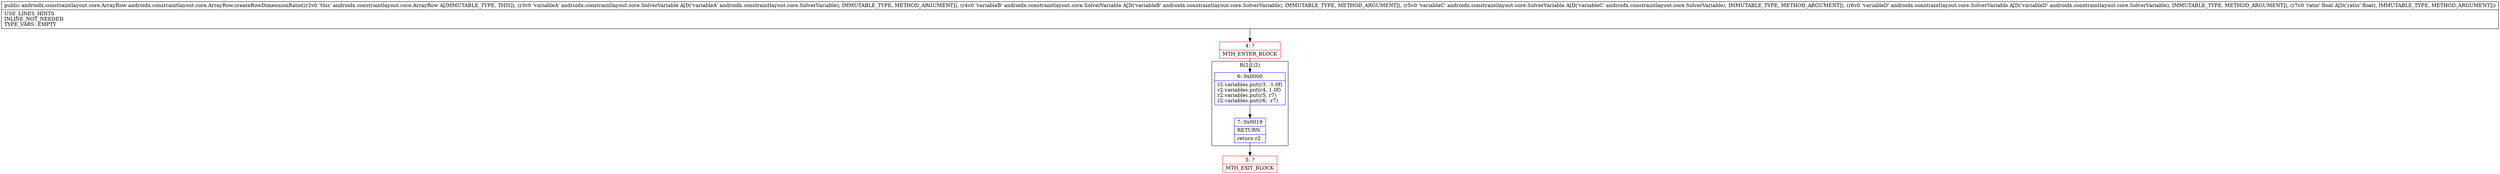 digraph "CFG forandroidx.constraintlayout.core.ArrayRow.createRowDimensionRatio(Landroidx\/constraintlayout\/core\/SolverVariable;Landroidx\/constraintlayout\/core\/SolverVariable;Landroidx\/constraintlayout\/core\/SolverVariable;Landroidx\/constraintlayout\/core\/SolverVariable;F)Landroidx\/constraintlayout\/core\/ArrayRow;" {
subgraph cluster_Region_510616908 {
label = "R(2:1|2)";
node [shape=record,color=blue];
Node_6 [shape=record,label="{6\:\ 0x0000|r2.variables.put(r3, \-1.0f)\lr2.variables.put(r4, 1.0f)\lr2.variables.put(r5, r7)\lr2.variables.put(r6, \-r7)\l}"];
Node_7 [shape=record,label="{7\:\ 0x0019|RETURN\l|return r2\l}"];
}
Node_4 [shape=record,color=red,label="{4\:\ ?|MTH_ENTER_BLOCK\l}"];
Node_5 [shape=record,color=red,label="{5\:\ ?|MTH_EXIT_BLOCK\l}"];
MethodNode[shape=record,label="{public androidx.constraintlayout.core.ArrayRow androidx.constraintlayout.core.ArrayRow.createRowDimensionRatio((r2v0 'this' androidx.constraintlayout.core.ArrayRow A[IMMUTABLE_TYPE, THIS]), (r3v0 'variableA' androidx.constraintlayout.core.SolverVariable A[D('variableA' androidx.constraintlayout.core.SolverVariable), IMMUTABLE_TYPE, METHOD_ARGUMENT]), (r4v0 'variableB' androidx.constraintlayout.core.SolverVariable A[D('variableB' androidx.constraintlayout.core.SolverVariable), IMMUTABLE_TYPE, METHOD_ARGUMENT]), (r5v0 'variableC' androidx.constraintlayout.core.SolverVariable A[D('variableC' androidx.constraintlayout.core.SolverVariable), IMMUTABLE_TYPE, METHOD_ARGUMENT]), (r6v0 'variableD' androidx.constraintlayout.core.SolverVariable A[D('variableD' androidx.constraintlayout.core.SolverVariable), IMMUTABLE_TYPE, METHOD_ARGUMENT]), (r7v0 'ratio' float A[D('ratio' float), IMMUTABLE_TYPE, METHOD_ARGUMENT]))  | USE_LINES_HINTS\lINLINE_NOT_NEEDED\lTYPE_VARS: EMPTY\l}"];
MethodNode -> Node_4;Node_6 -> Node_7;
Node_7 -> Node_5;
Node_4 -> Node_6;
}

